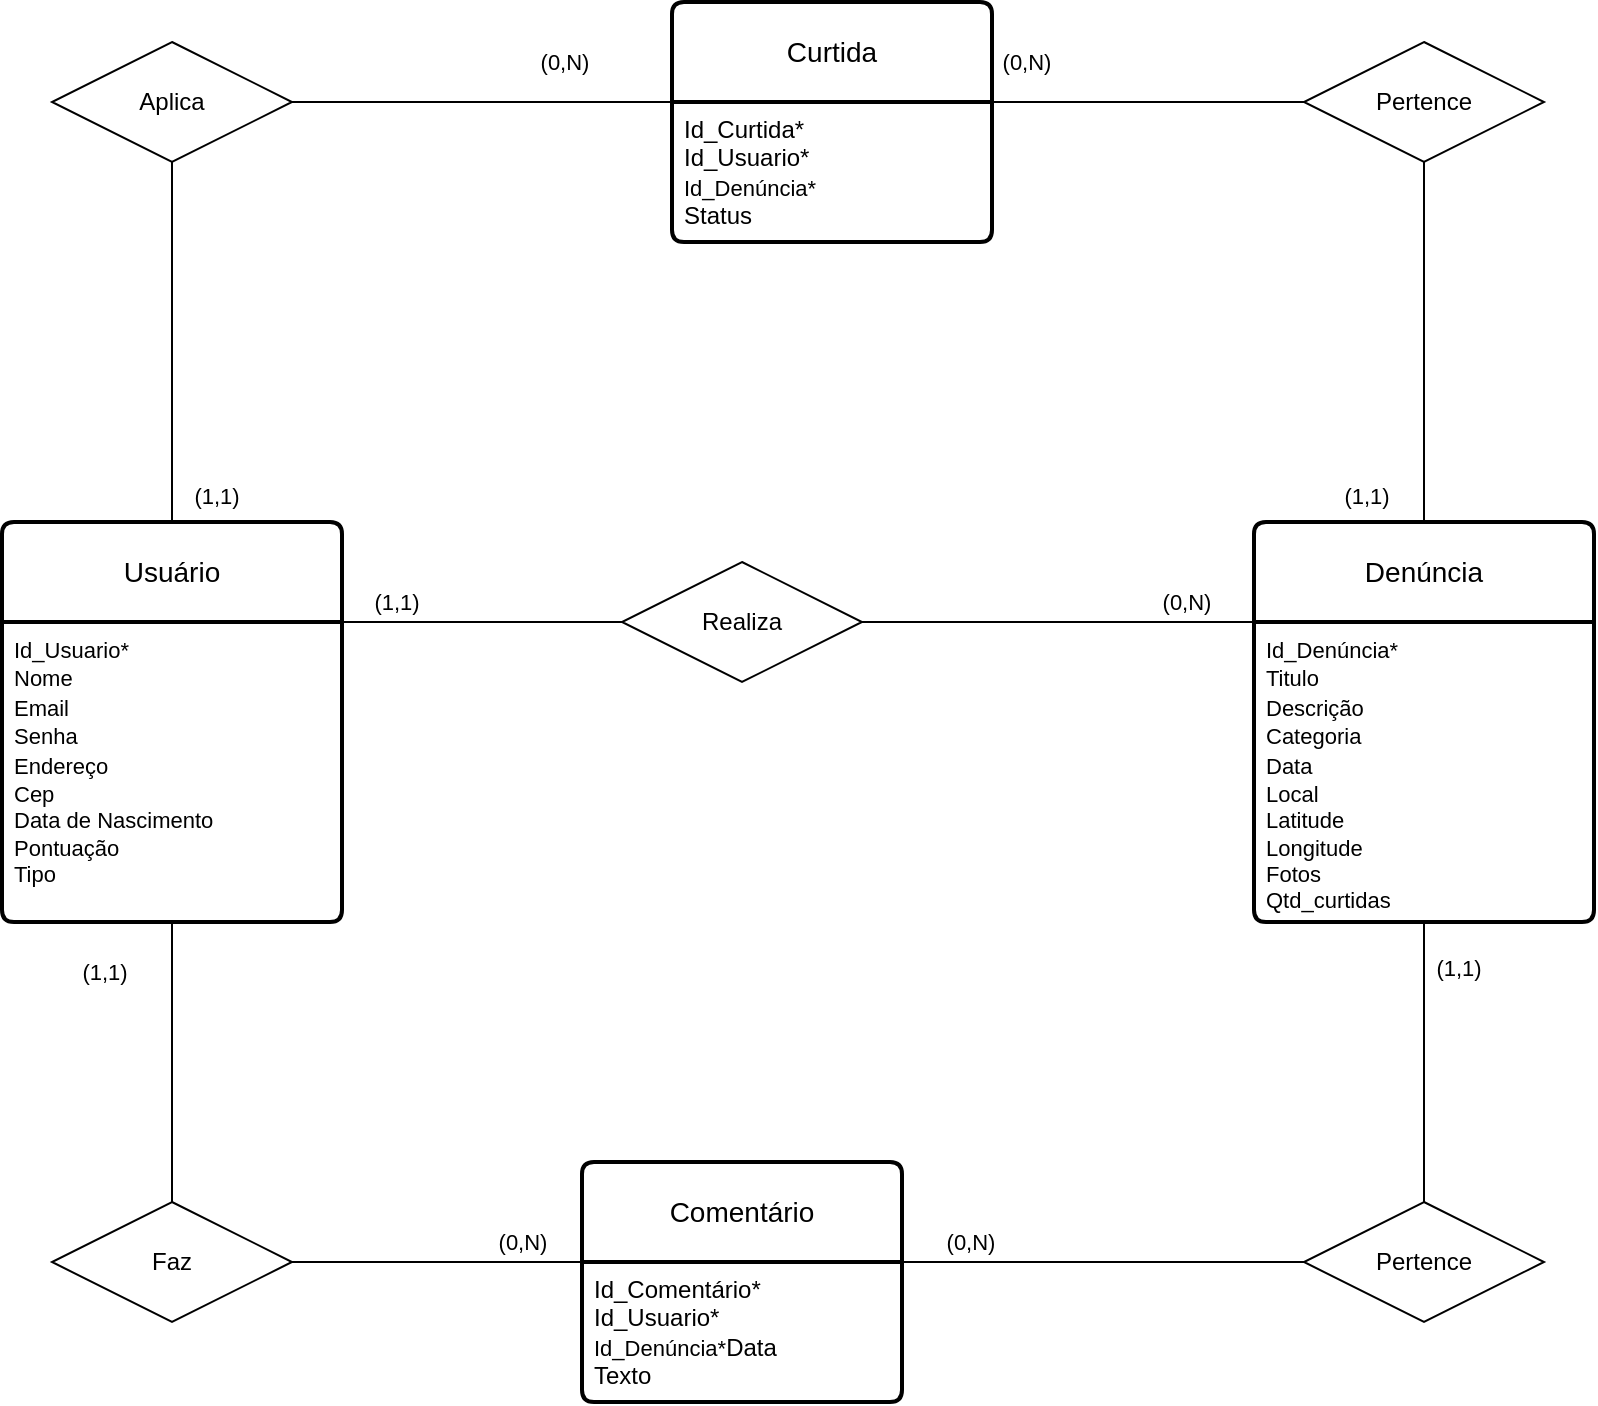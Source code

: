 <mxfile version="24.7.7">
  <diagram id="R2lEEEUBdFMjLlhIrx00" name="Page-1">
    <mxGraphModel dx="1050" dy="522" grid="1" gridSize="10" guides="1" tooltips="1" connect="1" arrows="1" fold="1" page="1" pageScale="1" pageWidth="850" pageHeight="1100" math="0" shadow="0" extFonts="Permanent Marker^https://fonts.googleapis.com/css?family=Permanent+Marker">
      <root>
        <mxCell id="0" />
        <mxCell id="1" parent="0" />
        <mxCell id="NTeN7ECSsuZhgg9N5Vip-1" value="Usuário" style="swimlane;childLayout=stackLayout;horizontal=1;startSize=50;horizontalStack=0;rounded=1;fontSize=14;fontStyle=0;strokeWidth=2;resizeParent=0;resizeLast=1;shadow=0;dashed=0;align=center;arcSize=4;whiteSpace=wrap;html=1;" parent="1" vertex="1">
          <mxGeometry x="10" y="280" width="170" height="200" as="geometry" />
        </mxCell>
        <mxCell id="NTeN7ECSsuZhgg9N5Vip-2" value="&lt;font style=&quot;font-size: 11px;&quot;&gt;Id_Usuario*&lt;br&gt;Nome&lt;br&gt;Email&lt;br&gt;Senha&lt;br&gt;Endereço&lt;br&gt;Cep&lt;br&gt;&lt;/font&gt;&lt;div style=&quot;font-size: 11px;&quot;&gt;&lt;font style=&quot;font-size: 11px;&quot;&gt;Data de Nascimento&lt;br&gt;Pontuação&lt;br&gt;Tipo&lt;/font&gt;&lt;br&gt;&lt;/div&gt;" style="align=left;strokeColor=none;fillColor=none;spacingLeft=4;fontSize=12;verticalAlign=top;resizable=0;rotatable=0;part=1;html=1;" parent="NTeN7ECSsuZhgg9N5Vip-1" vertex="1">
          <mxGeometry y="50" width="170" height="150" as="geometry" />
        </mxCell>
        <mxCell id="NTeN7ECSsuZhgg9N5Vip-3" value="Denúncia" style="swimlane;childLayout=stackLayout;horizontal=1;startSize=50;horizontalStack=0;rounded=1;fontSize=14;fontStyle=0;strokeWidth=2;resizeParent=0;resizeLast=1;shadow=0;dashed=0;align=center;arcSize=4;whiteSpace=wrap;html=1;" parent="1" vertex="1">
          <mxGeometry x="636" y="280" width="170" height="200" as="geometry" />
        </mxCell>
        <mxCell id="NTeN7ECSsuZhgg9N5Vip-4" value="&lt;font style=&quot;font-size: 11px;&quot;&gt;Id_Denúncia*&lt;br&gt;Titulo&lt;br&gt;Descrição&lt;br&gt;Categoria&lt;br&gt;Data&lt;br&gt;Local&lt;br&gt;&lt;/font&gt;&lt;div style=&quot;font-size: 11px;&quot;&gt;&lt;font style=&quot;font-size: 11px;&quot;&gt;Latitude&lt;br&gt;Longitude&lt;br&gt;&lt;/font&gt;Fotos&lt;/div&gt;&lt;div style=&quot;font-size: 11px;&quot;&gt;Qtd_curtidas&lt;/div&gt;" style="align=left;strokeColor=none;fillColor=none;spacingLeft=4;fontSize=12;verticalAlign=top;resizable=0;rotatable=0;part=1;html=1;" parent="NTeN7ECSsuZhgg9N5Vip-3" vertex="1">
          <mxGeometry y="50" width="170" height="150" as="geometry" />
        </mxCell>
        <mxCell id="NTeN7ECSsuZhgg9N5Vip-5" value="Comentário" style="swimlane;childLayout=stackLayout;horizontal=1;startSize=50;horizontalStack=0;rounded=1;fontSize=14;fontStyle=0;strokeWidth=2;resizeParent=0;resizeLast=1;shadow=0;align=center;arcSize=4;whiteSpace=wrap;html=1;" parent="1" vertex="1">
          <mxGeometry x="300" y="600" width="160" height="120" as="geometry" />
        </mxCell>
        <mxCell id="NTeN7ECSsuZhgg9N5Vip-6" value="&lt;div&gt;Id_Comentário*&lt;/div&gt;&lt;div&gt;Id_Usuario*&lt;/div&gt;&lt;span style=&quot;font-size: 11px;&quot;&gt;Id_Denúncia*&lt;/span&gt;Data&lt;div&gt;Texto&lt;/div&gt;" style="align=left;strokeColor=none;fillColor=none;spacingLeft=4;fontSize=12;verticalAlign=top;resizable=0;rotatable=0;part=1;html=1;" parent="NTeN7ECSsuZhgg9N5Vip-5" vertex="1">
          <mxGeometry y="50" width="160" height="70" as="geometry" />
        </mxCell>
        <mxCell id="NTeN7ECSsuZhgg9N5Vip-7" value="Curtida" style="swimlane;childLayout=stackLayout;horizontal=1;startSize=50;horizontalStack=0;rounded=1;fontSize=14;fontStyle=0;strokeWidth=2;resizeParent=0;resizeLast=1;shadow=0;align=center;arcSize=4;whiteSpace=wrap;html=1;" parent="1" vertex="1">
          <mxGeometry x="345" y="20" width="160" height="120" as="geometry" />
        </mxCell>
        <mxCell id="NTeN7ECSsuZhgg9N5Vip-8" value="&lt;div&gt;Id_Curtida*&lt;br&gt;Id_Usuario*&lt;/div&gt;&lt;span style=&quot;font-size: 11px;&quot;&gt;Id_Denúncia*&lt;/span&gt;&lt;br&gt;Status" style="align=left;strokeColor=none;fillColor=none;spacingLeft=4;fontSize=12;verticalAlign=top;resizable=0;rotatable=0;part=1;html=1;" parent="NTeN7ECSsuZhgg9N5Vip-7" vertex="1">
          <mxGeometry y="50" width="160" height="70" as="geometry" />
        </mxCell>
        <mxCell id="NTeN7ECSsuZhgg9N5Vip-9" style="edgeStyle=orthogonalEdgeStyle;rounded=0;orthogonalLoop=1;jettySize=auto;html=1;exitX=0.5;exitY=0;exitDx=0;exitDy=0;entryX=0.5;entryY=1;entryDx=0;entryDy=0;endArrow=none;endFill=0;" parent="1" source="NTeN7ECSsuZhgg9N5Vip-1" target="NTeN7ECSsuZhgg9N5Vip-28" edge="1">
          <mxGeometry relative="1" as="geometry">
            <mxPoint x="201" y="310" as="sourcePoint" />
          </mxGeometry>
        </mxCell>
        <mxCell id="NTeN7ECSsuZhgg9N5Vip-10" style="rounded=0;orthogonalLoop=1;jettySize=auto;html=1;exitX=1;exitY=0.5;exitDx=0;exitDy=0;entryX=0;entryY=0;entryDx=0;entryDy=0;endArrow=none;endFill=0;" parent="1" source="NTeN7ECSsuZhgg9N5Vip-12" target="NTeN7ECSsuZhgg9N5Vip-4" edge="1">
          <mxGeometry relative="1" as="geometry">
            <mxPoint x="551" y="330" as="targetPoint" />
          </mxGeometry>
        </mxCell>
        <mxCell id="NTeN7ECSsuZhgg9N5Vip-11" value="(0,N)" style="edgeLabel;html=1;align=center;verticalAlign=middle;resizable=0;points=[];" parent="NTeN7ECSsuZhgg9N5Vip-10" vertex="1" connectable="0">
          <mxGeometry x="0.653" y="2" relative="1" as="geometry">
            <mxPoint y="-8" as="offset" />
          </mxGeometry>
        </mxCell>
        <mxCell id="NTeN7ECSsuZhgg9N5Vip-12" value="Realiza" style="shape=rhombus;perimeter=rhombusPerimeter;whiteSpace=wrap;html=1;align=center;" parent="1" vertex="1">
          <mxGeometry x="320" y="300" width="120" height="60" as="geometry" />
        </mxCell>
        <mxCell id="NTeN7ECSsuZhgg9N5Vip-13" value="" style="endArrow=none;html=1;rounded=0;exitX=1;exitY=0.25;exitDx=0;exitDy=0;entryX=0;entryY=0.5;entryDx=0;entryDy=0;" parent="1" source="NTeN7ECSsuZhgg9N5Vip-1" target="NTeN7ECSsuZhgg9N5Vip-12" edge="1">
          <mxGeometry relative="1" as="geometry">
            <mxPoint x="251" y="330" as="sourcePoint" />
            <mxPoint x="411" y="370" as="targetPoint" />
          </mxGeometry>
        </mxCell>
        <mxCell id="NTeN7ECSsuZhgg9N5Vip-14" value="(1,1)" style="edgeLabel;html=1;align=center;verticalAlign=middle;resizable=0;points=[];" parent="NTeN7ECSsuZhgg9N5Vip-13" vertex="1" connectable="0">
          <mxGeometry x="-0.619" y="-1" relative="1" as="geometry">
            <mxPoint y="-11" as="offset" />
          </mxGeometry>
        </mxCell>
        <mxCell id="NTeN7ECSsuZhgg9N5Vip-15" style="edgeStyle=orthogonalEdgeStyle;rounded=0;orthogonalLoop=1;jettySize=auto;html=1;exitX=0;exitY=0;exitDx=0;exitDy=0;entryX=1;entryY=0.5;entryDx=0;entryDy=0;endArrow=none;endFill=0;" parent="1" source="NTeN7ECSsuZhgg9N5Vip-6" target="NTeN7ECSsuZhgg9N5Vip-21" edge="1">
          <mxGeometry relative="1" as="geometry">
            <mxPoint x="331" y="650" as="sourcePoint" />
            <Array as="points">
              <mxPoint x="291" y="650" />
            </Array>
          </mxGeometry>
        </mxCell>
        <mxCell id="NTeN7ECSsuZhgg9N5Vip-16" value="(0,N)" style="edgeLabel;html=1;align=center;verticalAlign=middle;resizable=0;points=[];" parent="NTeN7ECSsuZhgg9N5Vip-15" vertex="1" connectable="0">
          <mxGeometry x="-0.7" y="-1" relative="1" as="geometry">
            <mxPoint x="-8" y="-9" as="offset" />
          </mxGeometry>
        </mxCell>
        <mxCell id="NTeN7ECSsuZhgg9N5Vip-17" style="edgeStyle=orthogonalEdgeStyle;rounded=0;orthogonalLoop=1;jettySize=auto;html=1;exitX=1;exitY=0;exitDx=0;exitDy=0;entryX=0;entryY=0.5;entryDx=0;entryDy=0;endArrow=none;endFill=0;" parent="1" source="NTeN7ECSsuZhgg9N5Vip-8" target="NTeN7ECSsuZhgg9N5Vip-30" edge="1">
          <mxGeometry relative="1" as="geometry">
            <mxPoint x="441" y="190" as="sourcePoint" />
            <Array as="points">
              <mxPoint x="661" y="70" />
            </Array>
          </mxGeometry>
        </mxCell>
        <mxCell id="NTeN7ECSsuZhgg9N5Vip-18" value="(0,N)" style="edgeLabel;html=1;align=center;verticalAlign=middle;resizable=0;points=[];" parent="NTeN7ECSsuZhgg9N5Vip-17" vertex="1" connectable="0">
          <mxGeometry x="-0.42" y="-2" relative="1" as="geometry">
            <mxPoint x="-28" y="-22" as="offset" />
          </mxGeometry>
        </mxCell>
        <mxCell id="NTeN7ECSsuZhgg9N5Vip-19" style="edgeStyle=orthogonalEdgeStyle;rounded=0;orthogonalLoop=1;jettySize=auto;html=1;exitX=0.5;exitY=0;exitDx=0;exitDy=0;entryX=0.5;entryY=1;entryDx=0;entryDy=0;endArrow=none;endFill=0;" parent="1" source="NTeN7ECSsuZhgg9N5Vip-21" target="NTeN7ECSsuZhgg9N5Vip-2" edge="1">
          <mxGeometry relative="1" as="geometry">
            <mxPoint x="201" y="350" as="targetPoint" />
          </mxGeometry>
        </mxCell>
        <mxCell id="NTeN7ECSsuZhgg9N5Vip-20" value="(1,1)" style="edgeLabel;html=1;align=center;verticalAlign=middle;resizable=0;points=[];" parent="NTeN7ECSsuZhgg9N5Vip-19" vertex="1" connectable="0">
          <mxGeometry x="0.625" y="2" relative="1" as="geometry">
            <mxPoint x="-32" y="-1" as="offset" />
          </mxGeometry>
        </mxCell>
        <mxCell id="NTeN7ECSsuZhgg9N5Vip-21" value="Faz" style="shape=rhombus;perimeter=rhombusPerimeter;whiteSpace=wrap;html=1;align=center;" parent="1" vertex="1">
          <mxGeometry x="35" y="620" width="120" height="60" as="geometry" />
        </mxCell>
        <mxCell id="NTeN7ECSsuZhgg9N5Vip-22" style="edgeStyle=orthogonalEdgeStyle;rounded=0;orthogonalLoop=1;jettySize=auto;html=1;exitX=0.5;exitY=0;exitDx=0;exitDy=0;entryX=0.5;entryY=1;entryDx=0;entryDy=0;endArrow=none;endFill=0;" parent="1" source="NTeN7ECSsuZhgg9N5Vip-26" target="NTeN7ECSsuZhgg9N5Vip-4" edge="1">
          <mxGeometry relative="1" as="geometry">
            <mxPoint x="601" y="350" as="targetPoint" />
          </mxGeometry>
        </mxCell>
        <mxCell id="NTeN7ECSsuZhgg9N5Vip-23" value="(1,1)" style="edgeLabel;html=1;align=center;verticalAlign=middle;resizable=0;points=[];" parent="NTeN7ECSsuZhgg9N5Vip-22" vertex="1" connectable="0">
          <mxGeometry x="0.575" y="1" relative="1" as="geometry">
            <mxPoint x="18" y="-7" as="offset" />
          </mxGeometry>
        </mxCell>
        <mxCell id="NTeN7ECSsuZhgg9N5Vip-24" style="edgeStyle=orthogonalEdgeStyle;rounded=0;orthogonalLoop=1;jettySize=auto;html=1;exitX=0;exitY=0.5;exitDx=0;exitDy=0;entryX=1;entryY=0;entryDx=0;entryDy=0;endArrow=none;endFill=0;" parent="1" source="NTeN7ECSsuZhgg9N5Vip-26" target="NTeN7ECSsuZhgg9N5Vip-6" edge="1">
          <mxGeometry relative="1" as="geometry">
            <Array as="points">
              <mxPoint x="520" y="650" />
              <mxPoint x="520" y="650" />
            </Array>
            <mxPoint x="431" y="650" as="targetPoint" />
          </mxGeometry>
        </mxCell>
        <mxCell id="NTeN7ECSsuZhgg9N5Vip-25" value="(0,N)" style="edgeLabel;html=1;align=center;verticalAlign=middle;resizable=0;points=[];" parent="NTeN7ECSsuZhgg9N5Vip-24" vertex="1" connectable="0">
          <mxGeometry x="0.66" y="-1" relative="1" as="geometry">
            <mxPoint y="-9" as="offset" />
          </mxGeometry>
        </mxCell>
        <mxCell id="NTeN7ECSsuZhgg9N5Vip-26" value="Pertence" style="shape=rhombus;perimeter=rhombusPerimeter;whiteSpace=wrap;html=1;align=center;" parent="1" vertex="1">
          <mxGeometry x="661" y="620" width="120" height="60" as="geometry" />
        </mxCell>
        <mxCell id="NTeN7ECSsuZhgg9N5Vip-27" style="edgeStyle=orthogonalEdgeStyle;rounded=0;orthogonalLoop=1;jettySize=auto;html=1;exitX=1;exitY=0.5;exitDx=0;exitDy=0;entryX=0;entryY=0;entryDx=0;entryDy=0;endArrow=none;endFill=0;" parent="1" source="NTeN7ECSsuZhgg9N5Vip-28" target="NTeN7ECSsuZhgg9N5Vip-8" edge="1">
          <mxGeometry relative="1" as="geometry">
            <mxPoint x="341" y="190" as="targetPoint" />
            <Array as="points">
              <mxPoint x="280" y="70" />
              <mxPoint x="280" y="70" />
            </Array>
          </mxGeometry>
        </mxCell>
        <mxCell id="NTeN7ECSsuZhgg9N5Vip-28" value="Aplica" style="shape=rhombus;perimeter=rhombusPerimeter;whiteSpace=wrap;html=1;align=center;" parent="1" vertex="1">
          <mxGeometry x="35" y="40" width="120" height="60" as="geometry" />
        </mxCell>
        <mxCell id="NTeN7ECSsuZhgg9N5Vip-29" style="edgeStyle=orthogonalEdgeStyle;rounded=0;orthogonalLoop=1;jettySize=auto;html=1;exitX=0.5;exitY=1;exitDx=0;exitDy=0;entryX=0.5;entryY=0;entryDx=0;entryDy=0;endArrow=none;endFill=0;" parent="1" source="NTeN7ECSsuZhgg9N5Vip-30" target="NTeN7ECSsuZhgg9N5Vip-3" edge="1">
          <mxGeometry relative="1" as="geometry">
            <mxPoint x="601" y="310" as="targetPoint" />
          </mxGeometry>
        </mxCell>
        <mxCell id="NTeN7ECSsuZhgg9N5Vip-30" value="Pertence" style="shape=rhombus;perimeter=rhombusPerimeter;whiteSpace=wrap;html=1;align=center;" parent="1" vertex="1">
          <mxGeometry x="661" y="40" width="120" height="60" as="geometry" />
        </mxCell>
        <mxCell id="NTeN7ECSsuZhgg9N5Vip-31" value="(1,1)" style="edgeLabel;html=1;align=center;verticalAlign=middle;resizable=0;points=[];" parent="1" vertex="1" connectable="0">
          <mxGeometry x="696" y="320" as="geometry">
            <mxPoint x="-4" y="-53" as="offset" />
          </mxGeometry>
        </mxCell>
        <mxCell id="NTeN7ECSsuZhgg9N5Vip-32" value="(1,1)" style="edgeLabel;html=1;align=center;verticalAlign=middle;resizable=0;points=[];" parent="1" vertex="1" connectable="0">
          <mxGeometry x="121" y="320" as="geometry">
            <mxPoint x="-4" y="-53" as="offset" />
          </mxGeometry>
        </mxCell>
        <mxCell id="NTeN7ECSsuZhgg9N5Vip-33" value="(0,N)" style="edgeLabel;html=1;align=center;verticalAlign=middle;resizable=0;points=[];" parent="1" vertex="1" connectable="0">
          <mxGeometry x="291" y="50" as="geometry" />
        </mxCell>
      </root>
    </mxGraphModel>
  </diagram>
</mxfile>
